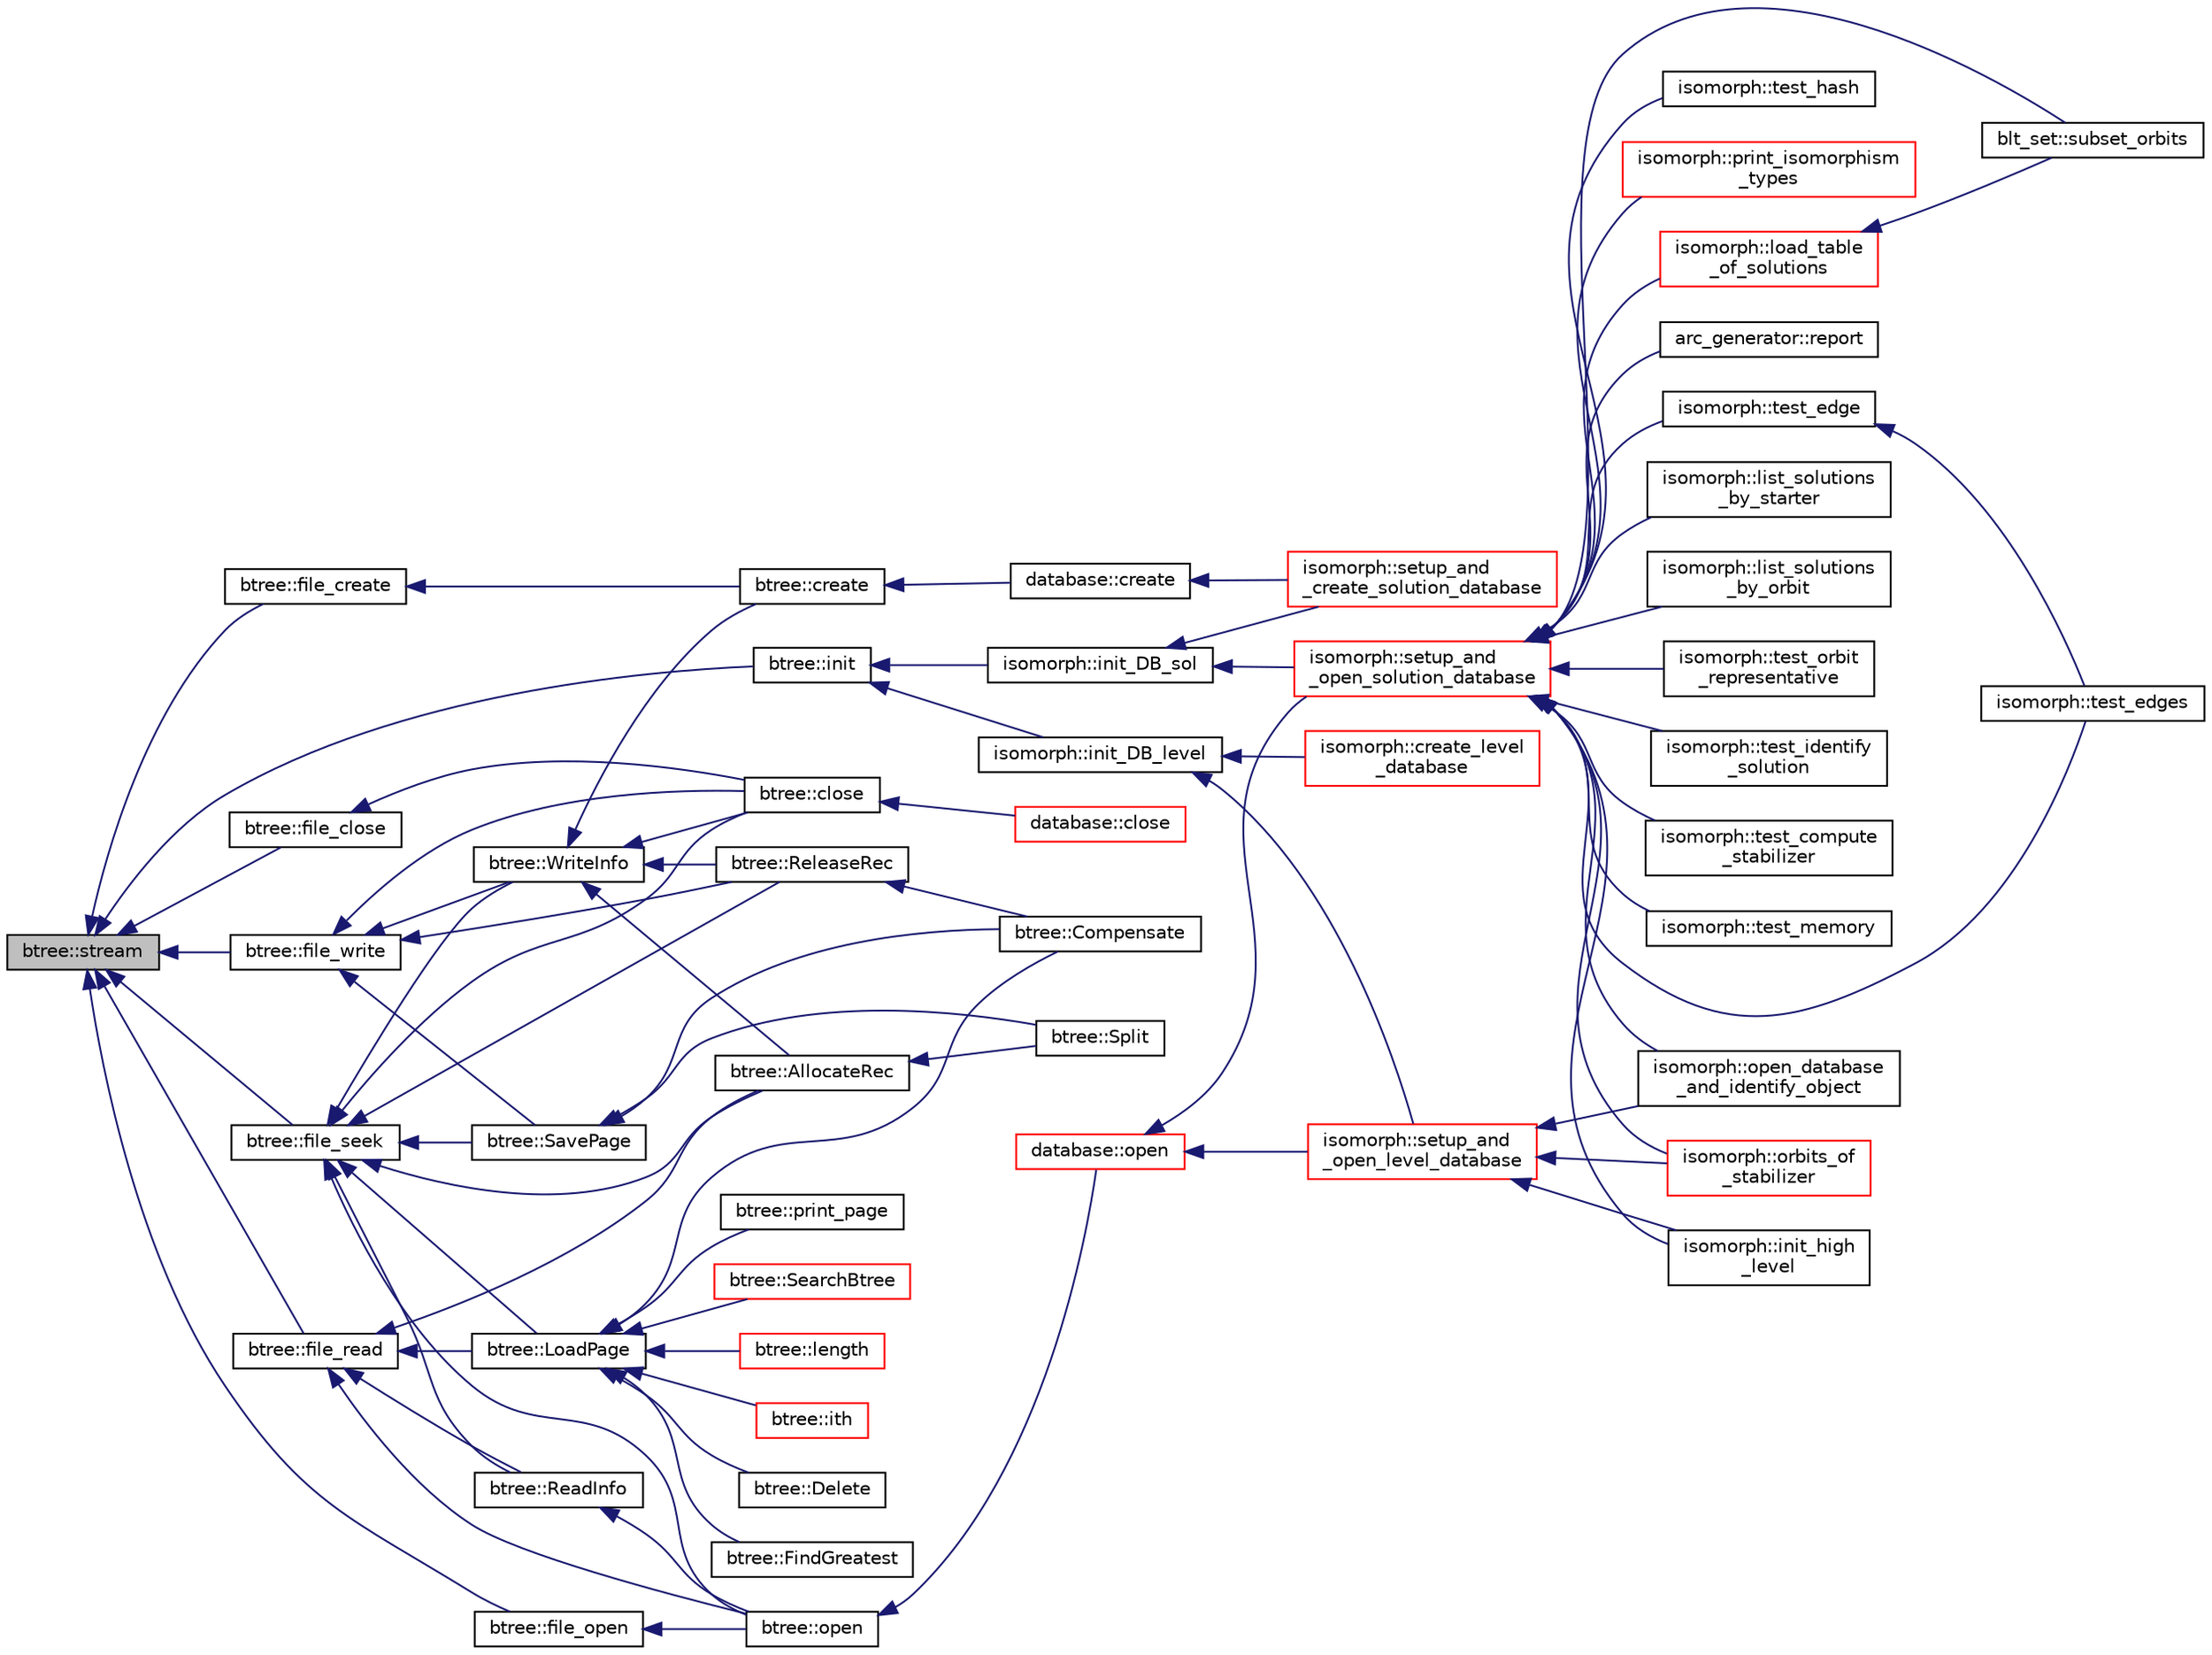 digraph "btree::stream"
{
  edge [fontname="Helvetica",fontsize="10",labelfontname="Helvetica",labelfontsize="10"];
  node [fontname="Helvetica",fontsize="10",shape=record];
  rankdir="LR";
  Node4632 [label="btree::stream",height=0.2,width=0.4,color="black", fillcolor="grey75", style="filled", fontcolor="black"];
  Node4632 -> Node4633 [dir="back",color="midnightblue",fontsize="10",style="solid",fontname="Helvetica"];
  Node4633 [label="btree::init",height=0.2,width=0.4,color="black", fillcolor="white", style="filled",URL="$dd/db0/classbtree.html#a3c88706e9886f1f9bc142b511aeab642"];
  Node4633 -> Node4634 [dir="back",color="midnightblue",fontsize="10",style="solid",fontname="Helvetica"];
  Node4634 [label="isomorph::init_DB_sol",height=0.2,width=0.4,color="black", fillcolor="white", style="filled",URL="$d3/d5f/classisomorph.html#afd8d8a546fa9a7bc6f211b216e291039"];
  Node4634 -> Node4635 [dir="back",color="midnightblue",fontsize="10",style="solid",fontname="Helvetica"];
  Node4635 [label="isomorph::setup_and\l_open_solution_database",height=0.2,width=0.4,color="red", fillcolor="white", style="filled",URL="$d3/d5f/classisomorph.html#a31846d3ae261a9c2dc089fb87710ce5c"];
  Node4635 -> Node4636 [dir="back",color="midnightblue",fontsize="10",style="solid",fontname="Helvetica"];
  Node4636 [label="blt_set::subset_orbits",height=0.2,width=0.4,color="black", fillcolor="white", style="filled",URL="$d1/d3d/classblt__set.html#af8f79fc4346244acfa0e2c2d23c36993"];
  Node4635 -> Node4637 [dir="back",color="midnightblue",fontsize="10",style="solid",fontname="Helvetica"];
  Node4637 [label="arc_generator::report",height=0.2,width=0.4,color="black", fillcolor="white", style="filled",URL="$d4/d21/classarc__generator.html#a650f715bb3eec8fd1057e07e5b384f9a"];
  Node4635 -> Node4638 [dir="back",color="midnightblue",fontsize="10",style="solid",fontname="Helvetica"];
  Node4638 [label="isomorph::load_table\l_of_solutions",height=0.2,width=0.4,color="red", fillcolor="white", style="filled",URL="$d3/d5f/classisomorph.html#a21ab5aba74a200b9abf041dc5206821a"];
  Node4638 -> Node4636 [dir="back",color="midnightblue",fontsize="10",style="solid",fontname="Helvetica"];
  Node4635 -> Node4649 [dir="back",color="midnightblue",fontsize="10",style="solid",fontname="Helvetica"];
  Node4649 [label="isomorph::list_solutions\l_by_starter",height=0.2,width=0.4,color="black", fillcolor="white", style="filled",URL="$d3/d5f/classisomorph.html#a9c40f343f1a3e5fc177e5121bc809b06"];
  Node4635 -> Node4650 [dir="back",color="midnightblue",fontsize="10",style="solid",fontname="Helvetica"];
  Node4650 [label="isomorph::list_solutions\l_by_orbit",height=0.2,width=0.4,color="black", fillcolor="white", style="filled",URL="$d3/d5f/classisomorph.html#adefb1a89c097c284d29f92d5fc58ebfa"];
  Node4635 -> Node4651 [dir="back",color="midnightblue",fontsize="10",style="solid",fontname="Helvetica"];
  Node4651 [label="isomorph::orbits_of\l_stabilizer",height=0.2,width=0.4,color="red", fillcolor="white", style="filled",URL="$d3/d5f/classisomorph.html#a72bbdc12cca5a90045ef15d0b24075e6"];
  Node4635 -> Node4653 [dir="back",color="midnightblue",fontsize="10",style="solid",fontname="Helvetica"];
  Node4653 [label="isomorph::test_orbit\l_representative",height=0.2,width=0.4,color="black", fillcolor="white", style="filled",URL="$d3/d5f/classisomorph.html#a5f165aa61a0d6b349da5a6117135f6c0"];
  Node4635 -> Node4654 [dir="back",color="midnightblue",fontsize="10",style="solid",fontname="Helvetica"];
  Node4654 [label="isomorph::test_identify\l_solution",height=0.2,width=0.4,color="black", fillcolor="white", style="filled",URL="$d3/d5f/classisomorph.html#aa2c95f309e3283179e87bbbd83bfdc7d"];
  Node4635 -> Node4655 [dir="back",color="midnightblue",fontsize="10",style="solid",fontname="Helvetica"];
  Node4655 [label="isomorph::test_compute\l_stabilizer",height=0.2,width=0.4,color="black", fillcolor="white", style="filled",URL="$d3/d5f/classisomorph.html#a72cd06f32311c44eb09dd73faa36b748"];
  Node4635 -> Node4656 [dir="back",color="midnightblue",fontsize="10",style="solid",fontname="Helvetica"];
  Node4656 [label="isomorph::test_memory",height=0.2,width=0.4,color="black", fillcolor="white", style="filled",URL="$d3/d5f/classisomorph.html#a27877043c77db8e85e8fa7d5c43845b0"];
  Node4635 -> Node4657 [dir="back",color="midnightblue",fontsize="10",style="solid",fontname="Helvetica"];
  Node4657 [label="isomorph::test_edges",height=0.2,width=0.4,color="black", fillcolor="white", style="filled",URL="$d3/d5f/classisomorph.html#ad23507927d8f7698073475d12b2a85bc"];
  Node4635 -> Node4658 [dir="back",color="midnightblue",fontsize="10",style="solid",fontname="Helvetica"];
  Node4658 [label="isomorph::test_edge",height=0.2,width=0.4,color="black", fillcolor="white", style="filled",URL="$d3/d5f/classisomorph.html#a591165fa287477b480f5b7081198ba46"];
  Node4658 -> Node4657 [dir="back",color="midnightblue",fontsize="10",style="solid",fontname="Helvetica"];
  Node4635 -> Node4659 [dir="back",color="midnightblue",fontsize="10",style="solid",fontname="Helvetica"];
  Node4659 [label="isomorph::test_hash",height=0.2,width=0.4,color="black", fillcolor="white", style="filled",URL="$d3/d5f/classisomorph.html#a53560280664b268a0500d26c801b1e68"];
  Node4635 -> Node4660 [dir="back",color="midnightblue",fontsize="10",style="solid",fontname="Helvetica"];
  Node4660 [label="isomorph::init_high\l_level",height=0.2,width=0.4,color="black", fillcolor="white", style="filled",URL="$d3/d5f/classisomorph.html#a5cee5468cc8cc68eac1f6131faedfab2"];
  Node4635 -> Node4661 [dir="back",color="midnightblue",fontsize="10",style="solid",fontname="Helvetica"];
  Node4661 [label="isomorph::open_database\l_and_identify_object",height=0.2,width=0.4,color="black", fillcolor="white", style="filled",URL="$d3/d5f/classisomorph.html#aa4e387f26f609fc9379d2e01f6cc27d0"];
  Node4635 -> Node4662 [dir="back",color="midnightblue",fontsize="10",style="solid",fontname="Helvetica"];
  Node4662 [label="isomorph::print_isomorphism\l_types",height=0.2,width=0.4,color="red", fillcolor="white", style="filled",URL="$d3/d5f/classisomorph.html#abbcd12f6434585951a5532d0b2467a00"];
  Node4634 -> Node4667 [dir="back",color="midnightblue",fontsize="10",style="solid",fontname="Helvetica"];
  Node4667 [label="isomorph::setup_and\l_create_solution_database",height=0.2,width=0.4,color="red", fillcolor="white", style="filled",URL="$d3/d5f/classisomorph.html#a810a22dfde3c43272107c743ec819b0e"];
  Node4633 -> Node4679 [dir="back",color="midnightblue",fontsize="10",style="solid",fontname="Helvetica"];
  Node4679 [label="isomorph::init_DB_level",height=0.2,width=0.4,color="black", fillcolor="white", style="filled",URL="$d3/d5f/classisomorph.html#a1a2df5281026bc94d57ebce33d67fe6c"];
  Node4679 -> Node4680 [dir="back",color="midnightblue",fontsize="10",style="solid",fontname="Helvetica"];
  Node4680 [label="isomorph::setup_and\l_open_level_database",height=0.2,width=0.4,color="red", fillcolor="white", style="filled",URL="$d3/d5f/classisomorph.html#aa011f38988f4db9c6f5abd84faebd153"];
  Node4680 -> Node4651 [dir="back",color="midnightblue",fontsize="10",style="solid",fontname="Helvetica"];
  Node4680 -> Node4660 [dir="back",color="midnightblue",fontsize="10",style="solid",fontname="Helvetica"];
  Node4680 -> Node4661 [dir="back",color="midnightblue",fontsize="10",style="solid",fontname="Helvetica"];
  Node4679 -> Node4681 [dir="back",color="midnightblue",fontsize="10",style="solid",fontname="Helvetica"];
  Node4681 [label="isomorph::create_level\l_database",height=0.2,width=0.4,color="red", fillcolor="white", style="filled",URL="$d3/d5f/classisomorph.html#a15a452310bd3189f10f34c7dd7085e69"];
  Node4632 -> Node4685 [dir="back",color="midnightblue",fontsize="10",style="solid",fontname="Helvetica"];
  Node4685 [label="btree::file_open",height=0.2,width=0.4,color="black", fillcolor="white", style="filled",URL="$dd/db0/classbtree.html#a17544d63a6ebcf6315a500af3d4e3837"];
  Node4685 -> Node4686 [dir="back",color="midnightblue",fontsize="10",style="solid",fontname="Helvetica"];
  Node4686 [label="btree::open",height=0.2,width=0.4,color="black", fillcolor="white", style="filled",URL="$dd/db0/classbtree.html#a3e718949f1be6057839463292a60297a"];
  Node4686 -> Node4687 [dir="back",color="midnightblue",fontsize="10",style="solid",fontname="Helvetica"];
  Node4687 [label="database::open",height=0.2,width=0.4,color="red", fillcolor="white", style="filled",URL="$db/d72/classdatabase.html#a65e8eccf98ecab4d55fb25bacaae6a19"];
  Node4687 -> Node4635 [dir="back",color="midnightblue",fontsize="10",style="solid",fontname="Helvetica"];
  Node4687 -> Node4680 [dir="back",color="midnightblue",fontsize="10",style="solid",fontname="Helvetica"];
  Node4632 -> Node4690 [dir="back",color="midnightblue",fontsize="10",style="solid",fontname="Helvetica"];
  Node4690 [label="btree::file_create",height=0.2,width=0.4,color="black", fillcolor="white", style="filled",URL="$dd/db0/classbtree.html#a47acf76a2eff403d0367817b10938251"];
  Node4690 -> Node4691 [dir="back",color="midnightblue",fontsize="10",style="solid",fontname="Helvetica"];
  Node4691 [label="btree::create",height=0.2,width=0.4,color="black", fillcolor="white", style="filled",URL="$dd/db0/classbtree.html#ae46050f7dc1057d21cddcd6b2e3496d9"];
  Node4691 -> Node4692 [dir="back",color="midnightblue",fontsize="10",style="solid",fontname="Helvetica"];
  Node4692 [label="database::create",height=0.2,width=0.4,color="black", fillcolor="white", style="filled",URL="$db/d72/classdatabase.html#a41d486156468426370c803bea3976cf1"];
  Node4692 -> Node4667 [dir="back",color="midnightblue",fontsize="10",style="solid",fontname="Helvetica"];
  Node4632 -> Node4693 [dir="back",color="midnightblue",fontsize="10",style="solid",fontname="Helvetica"];
  Node4693 [label="btree::file_close",height=0.2,width=0.4,color="black", fillcolor="white", style="filled",URL="$dd/db0/classbtree.html#a5cf61e38102a281c4368d1621ab10915"];
  Node4693 -> Node4694 [dir="back",color="midnightblue",fontsize="10",style="solid",fontname="Helvetica"];
  Node4694 [label="btree::close",height=0.2,width=0.4,color="black", fillcolor="white", style="filled",URL="$dd/db0/classbtree.html#acdd59b8696e09dc1c76356902fb35cbd"];
  Node4694 -> Node4695 [dir="back",color="midnightblue",fontsize="10",style="solid",fontname="Helvetica"];
  Node4695 [label="database::close",height=0.2,width=0.4,color="red", fillcolor="white", style="filled",URL="$db/d72/classdatabase.html#acdc74d15f711cab1c165989723d45caf"];
  Node4632 -> Node4698 [dir="back",color="midnightblue",fontsize="10",style="solid",fontname="Helvetica"];
  Node4698 [label="btree::file_write",height=0.2,width=0.4,color="black", fillcolor="white", style="filled",URL="$dd/db0/classbtree.html#ae5d8a2538af6625ee95573329c8e991b"];
  Node4698 -> Node4694 [dir="back",color="midnightblue",fontsize="10",style="solid",fontname="Helvetica"];
  Node4698 -> Node4699 [dir="back",color="midnightblue",fontsize="10",style="solid",fontname="Helvetica"];
  Node4699 [label="btree::WriteInfo",height=0.2,width=0.4,color="black", fillcolor="white", style="filled",URL="$dd/db0/classbtree.html#a4a8cdbdf67d06dc6caa53f3a9c83706a"];
  Node4699 -> Node4691 [dir="back",color="midnightblue",fontsize="10",style="solid",fontname="Helvetica"];
  Node4699 -> Node4694 [dir="back",color="midnightblue",fontsize="10",style="solid",fontname="Helvetica"];
  Node4699 -> Node4700 [dir="back",color="midnightblue",fontsize="10",style="solid",fontname="Helvetica"];
  Node4700 [label="btree::AllocateRec",height=0.2,width=0.4,color="black", fillcolor="white", style="filled",URL="$dd/db0/classbtree.html#afc6388f3da9703ee6cd576bd48fe5264"];
  Node4700 -> Node4701 [dir="back",color="midnightblue",fontsize="10",style="solid",fontname="Helvetica"];
  Node4701 [label="btree::Split",height=0.2,width=0.4,color="black", fillcolor="white", style="filled",URL="$dd/db0/classbtree.html#a5596bf9f5e2d58fd57683d58c2c267d4"];
  Node4699 -> Node4702 [dir="back",color="midnightblue",fontsize="10",style="solid",fontname="Helvetica"];
  Node4702 [label="btree::ReleaseRec",height=0.2,width=0.4,color="black", fillcolor="white", style="filled",URL="$dd/db0/classbtree.html#af3f884e7086d0695b0f1706622a74756"];
  Node4702 -> Node4703 [dir="back",color="midnightblue",fontsize="10",style="solid",fontname="Helvetica"];
  Node4703 [label="btree::Compensate",height=0.2,width=0.4,color="black", fillcolor="white", style="filled",URL="$dd/db0/classbtree.html#ae778b7f97622e4511e84b543343b6024"];
  Node4698 -> Node4702 [dir="back",color="midnightblue",fontsize="10",style="solid",fontname="Helvetica"];
  Node4698 -> Node4704 [dir="back",color="midnightblue",fontsize="10",style="solid",fontname="Helvetica"];
  Node4704 [label="btree::SavePage",height=0.2,width=0.4,color="black", fillcolor="white", style="filled",URL="$dd/db0/classbtree.html#a2dd55fa54a2db4dfd5746d2f27835e26"];
  Node4704 -> Node4701 [dir="back",color="midnightblue",fontsize="10",style="solid",fontname="Helvetica"];
  Node4704 -> Node4703 [dir="back",color="midnightblue",fontsize="10",style="solid",fontname="Helvetica"];
  Node4632 -> Node4705 [dir="back",color="midnightblue",fontsize="10",style="solid",fontname="Helvetica"];
  Node4705 [label="btree::file_read",height=0.2,width=0.4,color="black", fillcolor="white", style="filled",URL="$dd/db0/classbtree.html#ab0b9bbc01c3d3836048934e90aec5f6c"];
  Node4705 -> Node4686 [dir="back",color="midnightblue",fontsize="10",style="solid",fontname="Helvetica"];
  Node4705 -> Node4706 [dir="back",color="midnightblue",fontsize="10",style="solid",fontname="Helvetica"];
  Node4706 [label="btree::ReadInfo",height=0.2,width=0.4,color="black", fillcolor="white", style="filled",URL="$dd/db0/classbtree.html#a482ac8e066ebb0c408b3cc92fc08258c"];
  Node4706 -> Node4686 [dir="back",color="midnightblue",fontsize="10",style="solid",fontname="Helvetica"];
  Node4705 -> Node4700 [dir="back",color="midnightblue",fontsize="10",style="solid",fontname="Helvetica"];
  Node4705 -> Node4707 [dir="back",color="midnightblue",fontsize="10",style="solid",fontname="Helvetica"];
  Node4707 [label="btree::LoadPage",height=0.2,width=0.4,color="black", fillcolor="white", style="filled",URL="$dd/db0/classbtree.html#a29d23b8b151b6b793aa1184ca6ccc947"];
  Node4707 -> Node4708 [dir="back",color="midnightblue",fontsize="10",style="solid",fontname="Helvetica"];
  Node4708 [label="btree::SearchBtree",height=0.2,width=0.4,color="red", fillcolor="white", style="filled",URL="$dd/db0/classbtree.html#a6717768edf4de1aad4736c303bcedddd"];
  Node4707 -> Node4733 [dir="back",color="midnightblue",fontsize="10",style="solid",fontname="Helvetica"];
  Node4733 [label="btree::length",height=0.2,width=0.4,color="red", fillcolor="white", style="filled",URL="$dd/db0/classbtree.html#ac75ef7763f81f808bdf266f12d1fa137"];
  Node4707 -> Node4737 [dir="back",color="midnightblue",fontsize="10",style="solid",fontname="Helvetica"];
  Node4737 [label="btree::ith",height=0.2,width=0.4,color="red", fillcolor="white", style="filled",URL="$dd/db0/classbtree.html#aba50733eb0d292c2fd103cd6721cc1d6"];
  Node4707 -> Node4751 [dir="back",color="midnightblue",fontsize="10",style="solid",fontname="Helvetica"];
  Node4751 [label="btree::Delete",height=0.2,width=0.4,color="black", fillcolor="white", style="filled",URL="$dd/db0/classbtree.html#a79bf3a5ba68348f79df3da7875b40228"];
  Node4707 -> Node4752 [dir="back",color="midnightblue",fontsize="10",style="solid",fontname="Helvetica"];
  Node4752 [label="btree::FindGreatest",height=0.2,width=0.4,color="black", fillcolor="white", style="filled",URL="$dd/db0/classbtree.html#a45bbef6d83e3e0ca26448baa2b4ea1c9"];
  Node4707 -> Node4703 [dir="back",color="midnightblue",fontsize="10",style="solid",fontname="Helvetica"];
  Node4707 -> Node4753 [dir="back",color="midnightblue",fontsize="10",style="solid",fontname="Helvetica"];
  Node4753 [label="btree::print_page",height=0.2,width=0.4,color="black", fillcolor="white", style="filled",URL="$dd/db0/classbtree.html#a844ce0c89c957a300e1e67223252440d"];
  Node4632 -> Node4754 [dir="back",color="midnightblue",fontsize="10",style="solid",fontname="Helvetica"];
  Node4754 [label="btree::file_seek",height=0.2,width=0.4,color="black", fillcolor="white", style="filled",URL="$dd/db0/classbtree.html#a829c985973c7c164fda2d81398e13504"];
  Node4754 -> Node4686 [dir="back",color="midnightblue",fontsize="10",style="solid",fontname="Helvetica"];
  Node4754 -> Node4694 [dir="back",color="midnightblue",fontsize="10",style="solid",fontname="Helvetica"];
  Node4754 -> Node4706 [dir="back",color="midnightblue",fontsize="10",style="solid",fontname="Helvetica"];
  Node4754 -> Node4699 [dir="back",color="midnightblue",fontsize="10",style="solid",fontname="Helvetica"];
  Node4754 -> Node4700 [dir="back",color="midnightblue",fontsize="10",style="solid",fontname="Helvetica"];
  Node4754 -> Node4702 [dir="back",color="midnightblue",fontsize="10",style="solid",fontname="Helvetica"];
  Node4754 -> Node4707 [dir="back",color="midnightblue",fontsize="10",style="solid",fontname="Helvetica"];
  Node4754 -> Node4704 [dir="back",color="midnightblue",fontsize="10",style="solid",fontname="Helvetica"];
}
